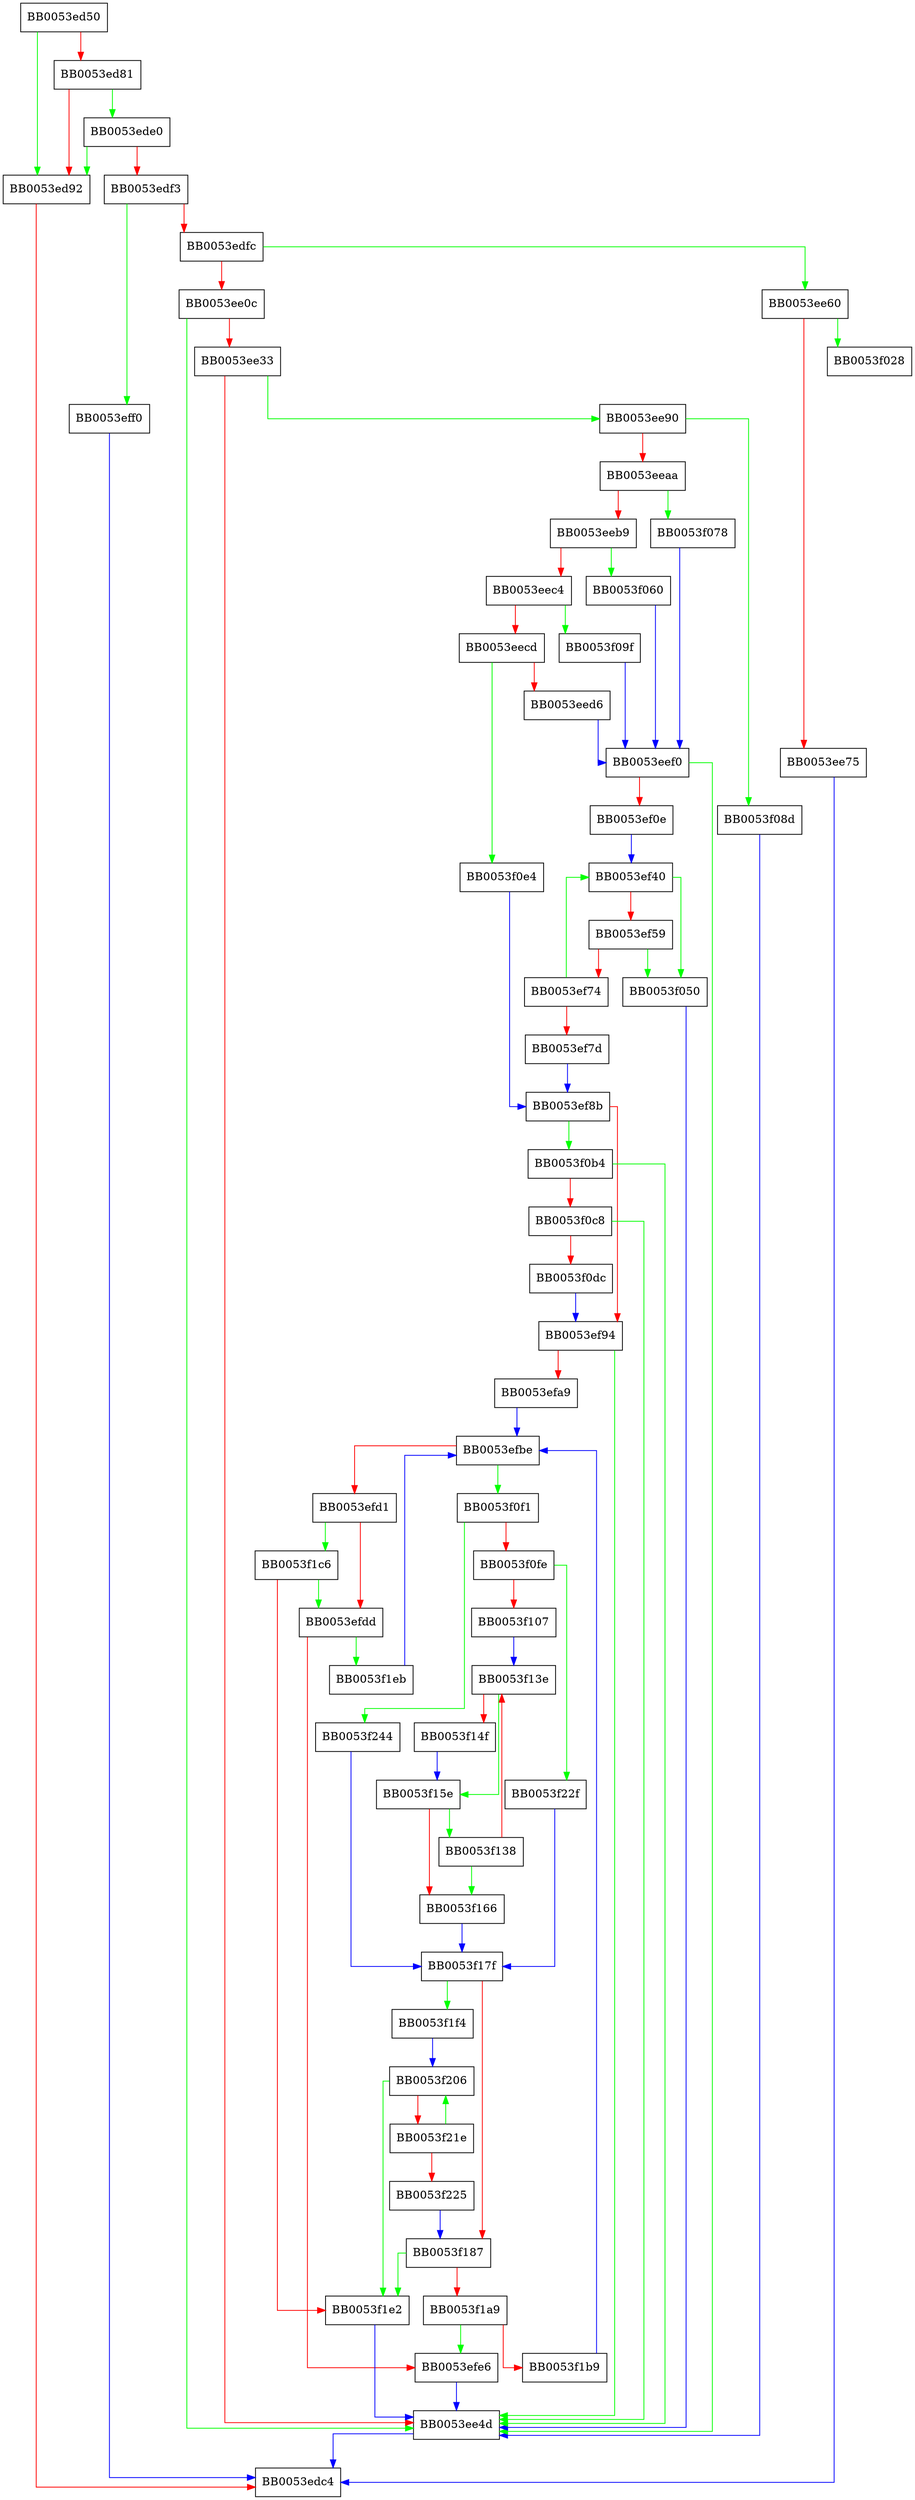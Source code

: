 digraph BN_mod_exp_simple {
  node [shape="box"];
  graph [splines=ortho];
  BB0053ed50 -> BB0053ed92 [color="green"];
  BB0053ed50 -> BB0053ed81 [color="red"];
  BB0053ed81 -> BB0053ede0 [color="green"];
  BB0053ed81 -> BB0053ed92 [color="red"];
  BB0053ed92 -> BB0053edc4 [color="red"];
  BB0053ede0 -> BB0053ed92 [color="green"];
  BB0053ede0 -> BB0053edf3 [color="red"];
  BB0053edf3 -> BB0053eff0 [color="green"];
  BB0053edf3 -> BB0053edfc [color="red"];
  BB0053edfc -> BB0053ee60 [color="green"];
  BB0053edfc -> BB0053ee0c [color="red"];
  BB0053ee0c -> BB0053ee4d [color="green"];
  BB0053ee0c -> BB0053ee33 [color="red"];
  BB0053ee33 -> BB0053ee90 [color="green"];
  BB0053ee33 -> BB0053ee4d [color="red"];
  BB0053ee4d -> BB0053edc4 [color="blue"];
  BB0053ee60 -> BB0053f028 [color="green"];
  BB0053ee60 -> BB0053ee75 [color="red"];
  BB0053ee75 -> BB0053edc4 [color="blue"];
  BB0053ee90 -> BB0053f08d [color="green"];
  BB0053ee90 -> BB0053eeaa [color="red"];
  BB0053eeaa -> BB0053f078 [color="green"];
  BB0053eeaa -> BB0053eeb9 [color="red"];
  BB0053eeb9 -> BB0053f060 [color="green"];
  BB0053eeb9 -> BB0053eec4 [color="red"];
  BB0053eec4 -> BB0053f09f [color="green"];
  BB0053eec4 -> BB0053eecd [color="red"];
  BB0053eecd -> BB0053f0e4 [color="green"];
  BB0053eecd -> BB0053eed6 [color="red"];
  BB0053eed6 -> BB0053eef0 [color="blue"];
  BB0053eef0 -> BB0053ee4d [color="green"];
  BB0053eef0 -> BB0053ef0e [color="red"];
  BB0053ef0e -> BB0053ef40 [color="blue"];
  BB0053ef40 -> BB0053f050 [color="green"];
  BB0053ef40 -> BB0053ef59 [color="red"];
  BB0053ef59 -> BB0053f050 [color="green"];
  BB0053ef59 -> BB0053ef74 [color="red"];
  BB0053ef74 -> BB0053ef40 [color="green"];
  BB0053ef74 -> BB0053ef7d [color="red"];
  BB0053ef7d -> BB0053ef8b [color="blue"];
  BB0053ef8b -> BB0053f0b4 [color="green"];
  BB0053ef8b -> BB0053ef94 [color="red"];
  BB0053ef94 -> BB0053ee4d [color="green"];
  BB0053ef94 -> BB0053efa9 [color="red"];
  BB0053efa9 -> BB0053efbe [color="blue"];
  BB0053efbe -> BB0053f0f1 [color="green"];
  BB0053efbe -> BB0053efd1 [color="red"];
  BB0053efd1 -> BB0053f1c6 [color="green"];
  BB0053efd1 -> BB0053efdd [color="red"];
  BB0053efdd -> BB0053f1eb [color="green"];
  BB0053efdd -> BB0053efe6 [color="red"];
  BB0053efe6 -> BB0053ee4d [color="blue"];
  BB0053eff0 -> BB0053edc4 [color="blue"];
  BB0053f050 -> BB0053ee4d [color="blue"];
  BB0053f060 -> BB0053eef0 [color="blue"];
  BB0053f078 -> BB0053eef0 [color="blue"];
  BB0053f08d -> BB0053ee4d [color="blue"];
  BB0053f09f -> BB0053eef0 [color="blue"];
  BB0053f0b4 -> BB0053ee4d [color="green"];
  BB0053f0b4 -> BB0053f0c8 [color="red"];
  BB0053f0c8 -> BB0053ee4d [color="green"];
  BB0053f0c8 -> BB0053f0dc [color="red"];
  BB0053f0dc -> BB0053ef94 [color="blue"];
  BB0053f0e4 -> BB0053ef8b [color="blue"];
  BB0053f0f1 -> BB0053f244 [color="green"];
  BB0053f0f1 -> BB0053f0fe [color="red"];
  BB0053f0fe -> BB0053f22f [color="green"];
  BB0053f0fe -> BB0053f107 [color="red"];
  BB0053f107 -> BB0053f13e [color="blue"];
  BB0053f138 -> BB0053f166 [color="green"];
  BB0053f138 -> BB0053f13e [color="red"];
  BB0053f13e -> BB0053f15e [color="green"];
  BB0053f13e -> BB0053f14f [color="red"];
  BB0053f14f -> BB0053f15e [color="blue"];
  BB0053f15e -> BB0053f138 [color="green"];
  BB0053f15e -> BB0053f166 [color="red"];
  BB0053f166 -> BB0053f17f [color="blue"];
  BB0053f17f -> BB0053f1f4 [color="green"];
  BB0053f17f -> BB0053f187 [color="red"];
  BB0053f187 -> BB0053f1e2 [color="green"];
  BB0053f187 -> BB0053f1a9 [color="red"];
  BB0053f1a9 -> BB0053efe6 [color="green"];
  BB0053f1a9 -> BB0053f1b9 [color="red"];
  BB0053f1b9 -> BB0053efbe [color="blue"];
  BB0053f1c6 -> BB0053efdd [color="green"];
  BB0053f1c6 -> BB0053f1e2 [color="red"];
  BB0053f1e2 -> BB0053ee4d [color="blue"];
  BB0053f1eb -> BB0053efbe [color="blue"];
  BB0053f1f4 -> BB0053f206 [color="blue"];
  BB0053f206 -> BB0053f1e2 [color="green"];
  BB0053f206 -> BB0053f21e [color="red"];
  BB0053f21e -> BB0053f206 [color="green"];
  BB0053f21e -> BB0053f225 [color="red"];
  BB0053f225 -> BB0053f187 [color="blue"];
  BB0053f22f -> BB0053f17f [color="blue"];
  BB0053f244 -> BB0053f17f [color="blue"];
}